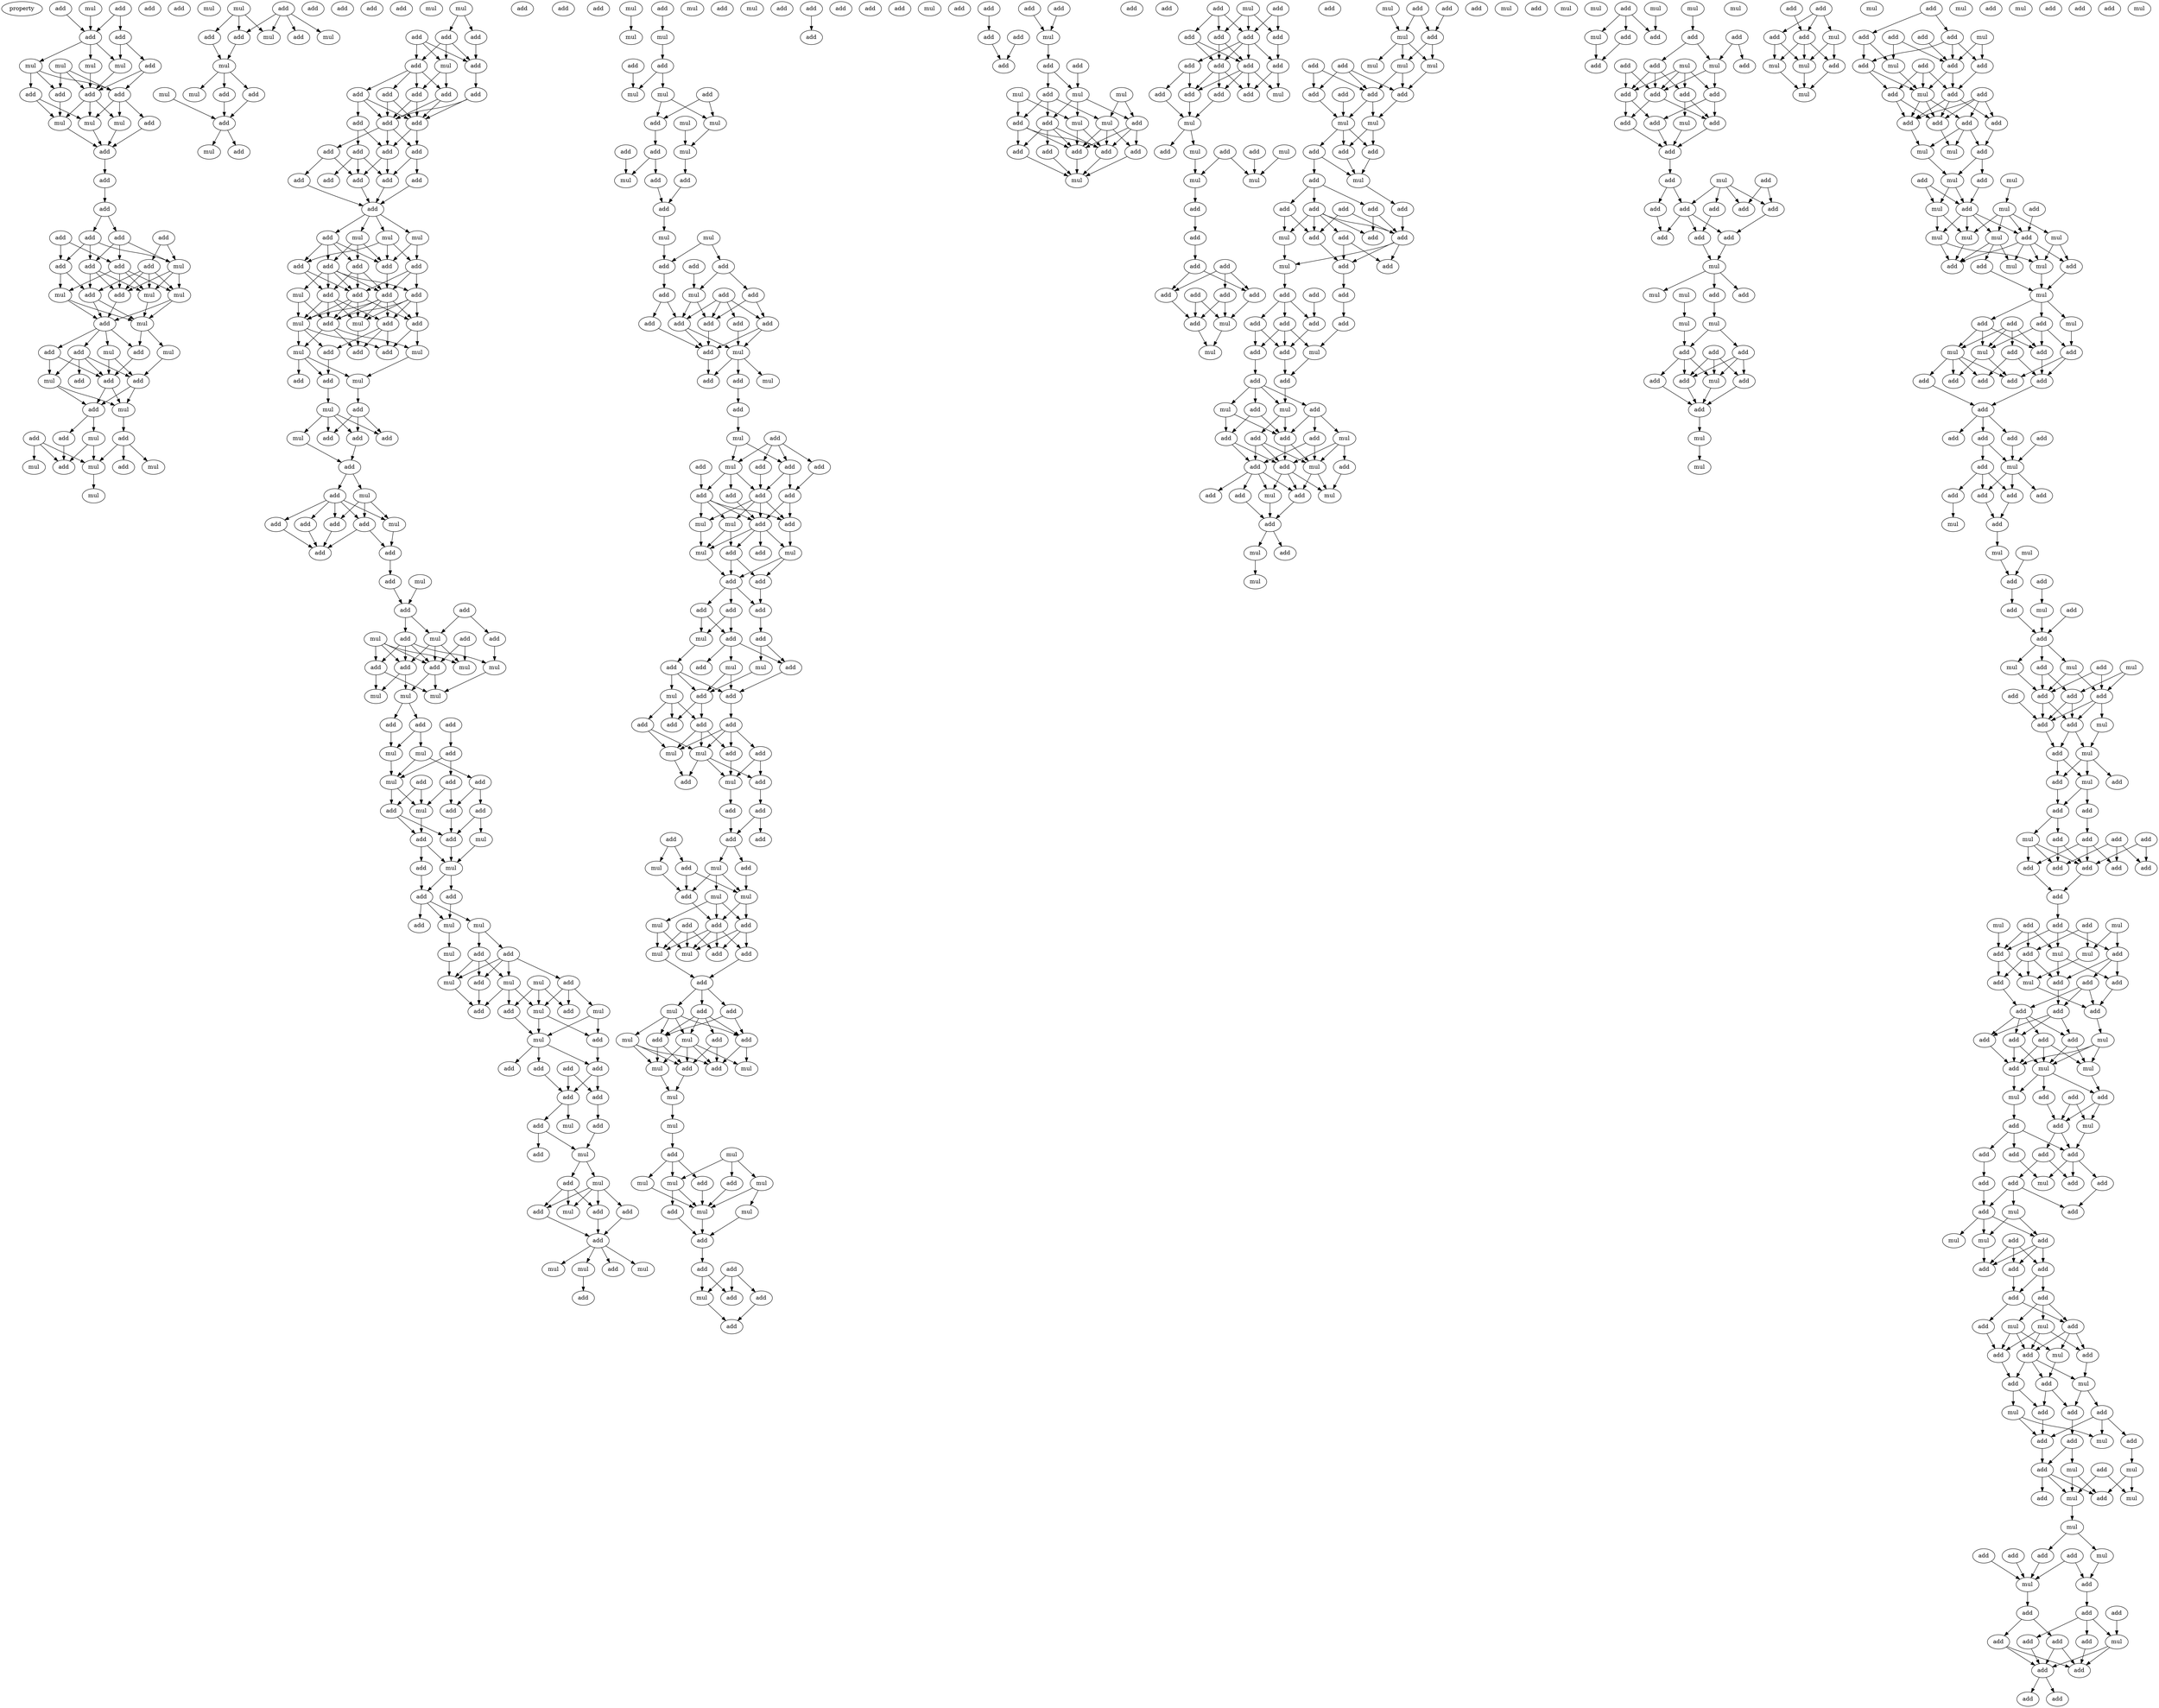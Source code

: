 digraph {
    node [fontcolor=black]
    property [mul=2,lf=1.1]
    0 [ label = add ];
    1 [ label = mul ];
    2 [ label = add ];
    3 [ label = add ];
    4 [ label = add ];
    5 [ label = add ];
    6 [ label = mul ];
    7 [ label = mul ];
    8 [ label = mul ];
    9 [ label = mul ];
    10 [ label = add ];
    11 [ label = add ];
    12 [ label = add ];
    13 [ label = add ];
    14 [ label = add ];
    15 [ label = mul ];
    16 [ label = mul ];
    17 [ label = mul ];
    18 [ label = add ];
    19 [ label = add ];
    20 [ label = add ];
    21 [ label = add ];
    22 [ label = add ];
    23 [ label = add ];
    24 [ label = add ];
    25 [ label = add ];
    26 [ label = add ];
    27 [ label = add ];
    28 [ label = mul ];
    29 [ label = add ];
    30 [ label = add ];
    31 [ label = add ];
    32 [ label = mul ];
    33 [ label = mul ];
    34 [ label = mul ];
    35 [ label = add ];
    36 [ label = add ];
    37 [ label = add ];
    38 [ label = mul ];
    39 [ label = mul ];
    40 [ label = mul ];
    41 [ label = add ];
    42 [ label = add ];
    43 [ label = add ];
    44 [ label = add ];
    45 [ label = add ];
    46 [ label = add ];
    47 [ label = mul ];
    48 [ label = add ];
    49 [ label = mul ];
    50 [ label = add ];
    51 [ label = add ];
    52 [ label = mul ];
    53 [ label = add ];
    54 [ label = mul ];
    55 [ label = mul ];
    56 [ label = mul ];
    57 [ label = add ];
    58 [ label = add ];
    59 [ label = mul ];
    60 [ label = mul ];
    61 [ label = mul ];
    62 [ label = add ];
    63 [ label = add ];
    64 [ label = mul ];
    65 [ label = mul ];
    66 [ label = add ];
    67 [ label = add ];
    68 [ label = mul ];
    69 [ label = add ];
    70 [ label = add ];
    71 [ label = mul ];
    72 [ label = mul ];
    73 [ label = add ];
    74 [ label = add ];
    75 [ label = mul ];
    76 [ label = add ];
    77 [ label = add ];
    78 [ label = add ];
    79 [ label = add ];
    80 [ label = mul ];
    81 [ label = mul ];
    82 [ label = add ];
    83 [ label = add ];
    84 [ label = add ];
    85 [ label = add ];
    86 [ label = add ];
    87 [ label = add ];
    88 [ label = mul ];
    89 [ label = add ];
    90 [ label = add ];
    91 [ label = add ];
    92 [ label = add ];
    93 [ label = add ];
    94 [ label = add ];
    95 [ label = add ];
    96 [ label = add ];
    97 [ label = add ];
    98 [ label = add ];
    99 [ label = add ];
    100 [ label = add ];
    101 [ label = add ];
    102 [ label = add ];
    103 [ label = add ];
    104 [ label = add ];
    105 [ label = add ];
    106 [ label = add ];
    107 [ label = add ];
    108 [ label = mul ];
    109 [ label = mul ];
    110 [ label = mul ];
    111 [ label = add ];
    112 [ label = add ];
    113 [ label = add ];
    114 [ label = add ];
    115 [ label = add ];
    116 [ label = add ];
    117 [ label = mul ];
    118 [ label = add ];
    119 [ label = add ];
    120 [ label = add ];
    121 [ label = mul ];
    122 [ label = add ];
    123 [ label = add ];
    124 [ label = mul ];
    125 [ label = add ];
    126 [ label = add ];
    127 [ label = add ];
    128 [ label = add ];
    129 [ label = mul ];
    130 [ label = mul ];
    131 [ label = mul ];
    132 [ label = add ];
    133 [ label = add ];
    134 [ label = mul ];
    135 [ label = add ];
    136 [ label = mul ];
    137 [ label = add ];
    138 [ label = add ];
    139 [ label = add ];
    140 [ label = add ];
    141 [ label = add ];
    142 [ label = mul ];
    143 [ label = add ];
    144 [ label = add ];
    145 [ label = add ];
    146 [ label = add ];
    147 [ label = add ];
    148 [ label = mul ];
    149 [ label = add ];
    150 [ label = add ];
    151 [ label = add ];
    152 [ label = mul ];
    153 [ label = add ];
    154 [ label = add ];
    155 [ label = mul ];
    156 [ label = add ];
    157 [ label = add ];
    158 [ label = mul ];
    159 [ label = add ];
    160 [ label = mul ];
    161 [ label = add ];
    162 [ label = add ];
    163 [ label = add ];
    164 [ label = mul ];
    165 [ label = mul ];
    166 [ label = mul ];
    167 [ label = mul ];
    168 [ label = add ];
    169 [ label = add ];
    170 [ label = add ];
    171 [ label = add ];
    172 [ label = mul ];
    173 [ label = mul ];
    174 [ label = add ];
    175 [ label = add ];
    176 [ label = add ];
    177 [ label = mul ];
    178 [ label = add ];
    179 [ label = add ];
    180 [ label = add ];
    181 [ label = mul ];
    182 [ label = add ];
    183 [ label = add ];
    184 [ label = mul ];
    185 [ label = mul ];
    186 [ label = add ];
    187 [ label = add ];
    188 [ label = add ];
    189 [ label = mul ];
    190 [ label = mul ];
    191 [ label = add ];
    192 [ label = add ];
    193 [ label = mul ];
    194 [ label = add ];
    195 [ label = mul ];
    196 [ label = add ];
    197 [ label = mul ];
    198 [ label = mul ];
    199 [ label = add ];
    200 [ label = add ];
    201 [ label = add ];
    202 [ label = mul ];
    203 [ label = mul ];
    204 [ label = add ];
    205 [ label = add ];
    206 [ label = mul ];
    207 [ label = add ];
    208 [ label = add ];
    209 [ label = add ];
    210 [ label = add ];
    211 [ label = add ];
    212 [ label = add ];
    213 [ label = add ];
    214 [ label = mul ];
    215 [ label = add ];
    216 [ label = mul ];
    217 [ label = add ];
    218 [ label = add ];
    219 [ label = add ];
    220 [ label = mul ];
    221 [ label = mul ];
    222 [ label = add ];
    223 [ label = add ];
    224 [ label = add ];
    225 [ label = add ];
    226 [ label = mul ];
    227 [ label = mul ];
    228 [ label = mul ];
    229 [ label = add ];
    230 [ label = mul ];
    231 [ label = mul ];
    232 [ label = add ];
    233 [ label = add ];
    234 [ label = mul ];
    235 [ label = mul ];
    236 [ label = add ];
    237 [ label = add ];
    238 [ label = mul ];
    239 [ label = add ];
    240 [ label = mul ];
    241 [ label = add ];
    242 [ label = mul ];
    243 [ label = add ];
    244 [ label = mul ];
    245 [ label = mul ];
    246 [ label = add ];
    247 [ label = mul ];
    248 [ label = add ];
    249 [ label = add ];
    250 [ label = mul ];
    251 [ label = add ];
    252 [ label = add ];
    253 [ label = mul ];
    254 [ label = mul ];
    255 [ label = add ];
    256 [ label = add ];
    257 [ label = add ];
    258 [ label = add ];
    259 [ label = add ];
    260 [ label = mul ];
    261 [ label = add ];
    262 [ label = add ];
    263 [ label = add ];
    264 [ label = add ];
    265 [ label = add ];
    266 [ label = add ];
    267 [ label = add ];
    268 [ label = mul ];
    269 [ label = add ];
    270 [ label = add ];
    271 [ label = mul ];
    272 [ label = add ];
    273 [ label = add ];
    274 [ label = mul ];
    275 [ label = add ];
    276 [ label = add ];
    277 [ label = mul ];
    278 [ label = add ];
    279 [ label = add ];
    280 [ label = add ];
    281 [ label = add ];
    282 [ label = add ];
    283 [ label = add ];
    284 [ label = add ];
    285 [ label = add ];
    286 [ label = mul ];
    287 [ label = mul ];
    288 [ label = add ];
    289 [ label = mul ];
    290 [ label = add ];
    291 [ label = mul ];
    292 [ label = add ];
    293 [ label = add ];
    294 [ label = add ];
    295 [ label = add ];
    296 [ label = add ];
    297 [ label = add ];
    298 [ label = add ];
    299 [ label = add ];
    300 [ label = add ];
    301 [ label = mul ];
    302 [ label = add ];
    303 [ label = add ];
    304 [ label = add ];
    305 [ label = add ];
    306 [ label = mul ];
    307 [ label = mul ];
    308 [ label = mul ];
    309 [ label = add ];
    310 [ label = add ];
    311 [ label = add ];
    312 [ label = add ];
    313 [ label = add ];
    314 [ label = add ];
    315 [ label = add ];
    316 [ label = add ];
    317 [ label = mul ];
    318 [ label = mul ];
    319 [ label = add ];
    320 [ label = mul ];
    321 [ label = add ];
    322 [ label = add ];
    323 [ label = add ];
    324 [ label = add ];
    325 [ label = add ];
    326 [ label = add ];
    327 [ label = mul ];
    328 [ label = mul ];
    329 [ label = add ];
    330 [ label = add ];
    331 [ label = add ];
    332 [ label = mul ];
    333 [ label = mul ];
    334 [ label = mul ];
    335 [ label = add ];
    336 [ label = add ];
    337 [ label = add ];
    338 [ label = add ];
    339 [ label = add ];
    340 [ label = add ];
    341 [ label = mul ];
    342 [ label = mul ];
    343 [ label = add ];
    344 [ label = mul ];
    345 [ label = add ];
    346 [ label = add ];
    347 [ label = mul ];
    348 [ label = add ];
    349 [ label = add ];
    350 [ label = mul ];
    351 [ label = add ];
    352 [ label = mul ];
    353 [ label = add ];
    354 [ label = add ];
    355 [ label = mul ];
    356 [ label = mul ];
    357 [ label = mul ];
    358 [ label = add ];
    359 [ label = mul ];
    360 [ label = add ];
    361 [ label = mul ];
    362 [ label = add ];
    363 [ label = add ];
    364 [ label = mul ];
    365 [ label = mul ];
    366 [ label = add ];
    367 [ label = mul ];
    368 [ label = mul ];
    369 [ label = add ];
    370 [ label = add ];
    371 [ label = add ];
    372 [ label = mul ];
    373 [ label = add ];
    374 [ label = add ];
    375 [ label = add ];
    376 [ label = mul ];
    377 [ label = add ];
    378 [ label = add ];
    379 [ label = add ];
    380 [ label = add ];
    381 [ label = add ];
    382 [ label = add ];
    383 [ label = add ];
    384 [ label = add ];
    385 [ label = add ];
    386 [ label = add ];
    387 [ label = mul ];
    388 [ label = add ];
    389 [ label = add ];
    390 [ label = mul ];
    391 [ label = mul ];
    392 [ label = mul ];
    393 [ label = add ];
    394 [ label = add ];
    395 [ label = mul ];
    396 [ label = add ];
    397 [ label = mul ];
    398 [ label = add ];
    399 [ label = add ];
    400 [ label = add ];
    401 [ label = add ];
    402 [ label = add ];
    403 [ label = add ];
    404 [ label = mul ];
    405 [ label = add ];
    406 [ label = add ];
    407 [ label = mul ];
    408 [ label = add ];
    409 [ label = add ];
    410 [ label = add ];
    411 [ label = add ];
    412 [ label = add ];
    413 [ label = add ];
    414 [ label = add ];
    415 [ label = add ];
    416 [ label = add ];
    417 [ label = add ];
    418 [ label = add ];
    419 [ label = add ];
    420 [ label = mul ];
    421 [ label = add ];
    422 [ label = mul ];
    423 [ label = mul ];
    424 [ label = add ];
    425 [ label = mul ];
    426 [ label = add ];
    427 [ label = add ];
    428 [ label = mul ];
    429 [ label = mul ];
    430 [ label = add ];
    431 [ label = add ];
    432 [ label = add ];
    433 [ label = add ];
    434 [ label = add ];
    435 [ label = add ];
    436 [ label = add ];
    437 [ label = add ];
    438 [ label = add ];
    439 [ label = mul ];
    440 [ label = add ];
    441 [ label = mul ];
    442 [ label = add ];
    443 [ label = mul ];
    444 [ label = mul ];
    445 [ label = add ];
    446 [ label = mul ];
    447 [ label = add ];
    448 [ label = add ];
    449 [ label = mul ];
    450 [ label = mul ];
    451 [ label = add ];
    452 [ label = add ];
    453 [ label = add ];
    454 [ label = add ];
    455 [ label = mul ];
    456 [ label = mul ];
    457 [ label = add ];
    458 [ label = add ];
    459 [ label = add ];
    460 [ label = add ];
    461 [ label = mul ];
    462 [ label = add ];
    463 [ label = add ];
    464 [ label = add ];
    465 [ label = add ];
    466 [ label = add ];
    467 [ label = add ];
    468 [ label = add ];
    469 [ label = mul ];
    470 [ label = add ];
    471 [ label = add ];
    472 [ label = add ];
    473 [ label = add ];
    474 [ label = mul ];
    475 [ label = add ];
    476 [ label = add ];
    477 [ label = add ];
    478 [ label = add ];
    479 [ label = add ];
    480 [ label = add ];
    481 [ label = add ];
    482 [ label = add ];
    483 [ label = mul ];
    484 [ label = add ];
    485 [ label = add ];
    486 [ label = mul ];
    487 [ label = add ];
    488 [ label = add ];
    489 [ label = add ];
    490 [ label = add ];
    491 [ label = mul ];
    492 [ label = mul ];
    493 [ label = add ];
    494 [ label = mul ];
    495 [ label = add ];
    496 [ label = add ];
    497 [ label = add ];
    498 [ label = add ];
    499 [ label = add ];
    500 [ label = add ];
    501 [ label = mul ];
    502 [ label = add ];
    503 [ label = add ];
    504 [ label = mul ];
    505 [ label = add ];
    506 [ label = mul ];
    507 [ label = add ];
    508 [ label = add ];
    509 [ label = mul ];
    510 [ label = mul ];
    511 [ label = mul ];
    512 [ label = add ];
    513 [ label = mul ];
    514 [ label = add ];
    515 [ label = mul ];
    516 [ label = mul ];
    517 [ label = add ];
    518 [ label = add ];
    519 [ label = mul ];
    520 [ label = add ];
    521 [ label = add ];
    522 [ label = add ];
    523 [ label = add ];
    524 [ label = mul ];
    525 [ label = add ];
    526 [ label = mul ];
    527 [ label = add ];
    528 [ label = add ];
    529 [ label = add ];
    530 [ label = add ];
    531 [ label = add ];
    532 [ label = add ];
    533 [ label = add ];
    534 [ label = mul ];
    535 [ label = add ];
    536 [ label = add ];
    537 [ label = mul ];
    538 [ label = add ];
    539 [ label = add ];
    540 [ label = add ];
    541 [ label = add ];
    542 [ label = add ];
    543 [ label = add ];
    544 [ label = add ];
    545 [ label = add ];
    546 [ label = add ];
    547 [ label = add ];
    548 [ label = mul ];
    549 [ label = mul ];
    550 [ label = mul ];
    551 [ label = add ];
    552 [ label = add ];
    553 [ label = mul ];
    554 [ label = mul ];
    555 [ label = mul ];
    556 [ label = add ];
    557 [ label = add ];
    558 [ label = add ];
    559 [ label = add ];
    560 [ label = add ];
    561 [ label = mul ];
    562 [ label = add ];
    563 [ label = add ];
    564 [ label = mul ];
    565 [ label = add ];
    566 [ label = mul ];
    567 [ label = mul ];
    568 [ label = add ];
    569 [ label = add ];
    570 [ label = add ];
    571 [ label = mul ];
    572 [ label = add ];
    573 [ label = mul ];
    574 [ label = mul ];
    575 [ label = mul ];
    576 [ label = add ];
    577 [ label = add ];
    578 [ label = mul ];
    579 [ label = add ];
    580 [ label = add ];
    581 [ label = add ];
    582 [ label = add ];
    583 [ label = add ];
    584 [ label = add ];
    585 [ label = add ];
    586 [ label = mul ];
    587 [ label = add ];
    588 [ label = add ];
    589 [ label = add ];
    590 [ label = mul ];
    591 [ label = add ];
    592 [ label = add ];
    593 [ label = add ];
    594 [ label = add ];
    595 [ label = add ];
    596 [ label = mul ];
    597 [ label = mul ];
    598 [ label = add ];
    599 [ label = mul ];
    600 [ label = add ];
    601 [ label = mul ];
    602 [ label = add ];
    603 [ label = mul ];
    604 [ label = mul ];
    605 [ label = add ];
    606 [ label = mul ];
    607 [ label = mul ];
    608 [ label = add ];
    609 [ label = mul ];
    610 [ label = mul ];
    611 [ label = add ];
    612 [ label = mul ];
    613 [ label = add ];
    614 [ label = mul ];
    615 [ label = add ];
    616 [ label = mul ];
    617 [ label = add ];
    618 [ label = mul ];
    619 [ label = add ];
    620 [ label = add ];
    621 [ label = add ];
    622 [ label = add ];
    623 [ label = mul ];
    624 [ label = add ];
    625 [ label = mul ];
    626 [ label = add ];
    627 [ label = add ];
    628 [ label = add ];
    629 [ label = add ];
    630 [ label = add ];
    631 [ label = add ];
    632 [ label = add ];
    633 [ label = mul ];
    634 [ label = add ];
    635 [ label = add ];
    636 [ label = add ];
    637 [ label = add ];
    638 [ label = mul ];
    639 [ label = add ];
    640 [ label = add ];
    641 [ label = add ];
    642 [ label = add ];
    643 [ label = mul ];
    644 [ label = add ];
    645 [ label = mul ];
    646 [ label = mul ];
    647 [ label = add ];
    648 [ label = add ];
    649 [ label = add ];
    650 [ label = add ];
    651 [ label = mul ];
    652 [ label = mul ];
    653 [ label = add ];
    654 [ label = add ];
    655 [ label = mul ];
    656 [ label = add ];
    657 [ label = mul ];
    658 [ label = add ];
    659 [ label = mul ];
    660 [ label = add ];
    661 [ label = add ];
    662 [ label = add ];
    663 [ label = add ];
    664 [ label = add ];
    665 [ label = mul ];
    666 [ label = add ];
    667 [ label = mul ];
    668 [ label = add ];
    669 [ label = mul ];
    670 [ label = add ];
    671 [ label = add ];
    672 [ label = add ];
    673 [ label = add ];
    674 [ label = add ];
    675 [ label = mul ];
    676 [ label = add ];
    677 [ label = add ];
    678 [ label = add ];
    679 [ label = add ];
    680 [ label = add ];
    681 [ label = add ];
    682 [ label = add ];
    683 [ label = add ];
    684 [ label = add ];
    685 [ label = add ];
    686 [ label = add ];
    687 [ label = mul ];
    688 [ label = add ];
    689 [ label = mul ];
    690 [ label = add ];
    691 [ label = mul ];
    692 [ label = add ];
    693 [ label = mul ];
    694 [ label = add ];
    695 [ label = add ];
    696 [ label = add ];
    697 [ label = add ];
    698 [ label = add ];
    699 [ label = mul ];
    700 [ label = add ];
    701 [ label = add ];
    702 [ label = add ];
    703 [ label = add ];
    704 [ label = add ];
    705 [ label = mul ];
    706 [ label = add ];
    707 [ label = add ];
    708 [ label = add ];
    709 [ label = mul ];
    710 [ label = mul ];
    711 [ label = add ];
    712 [ label = mul ];
    713 [ label = add ];
    714 [ label = add ];
    715 [ label = mul ];
    716 [ label = add ];
    717 [ label = add ];
    718 [ label = add ];
    719 [ label = add ];
    720 [ label = add ];
    721 [ label = add ];
    722 [ label = add ];
    723 [ label = mul ];
    724 [ label = add ];
    725 [ label = add ];
    726 [ label = add ];
    727 [ label = mul ];
    728 [ label = add ];
    729 [ label = add ];
    730 [ label = mul ];
    731 [ label = add ];
    732 [ label = add ];
    733 [ label = mul ];
    734 [ label = add ];
    735 [ label = add ];
    736 [ label = add ];
    737 [ label = add ];
    738 [ label = add ];
    739 [ label = mul ];
    740 [ label = mul ];
    741 [ label = add ];
    742 [ label = add ];
    743 [ label = mul ];
    744 [ label = add ];
    745 [ label = add ];
    746 [ label = add ];
    747 [ label = mul ];
    748 [ label = add ];
    749 [ label = add ];
    750 [ label = mul ];
    751 [ label = add ];
    752 [ label = add ];
    753 [ label = add ];
    754 [ label = mul ];
    755 [ label = add ];
    756 [ label = add ];
    757 [ label = add ];
    758 [ label = add ];
    759 [ label = mul ];
    760 [ label = mul ];
    761 [ label = add ];
    762 [ label = add ];
    763 [ label = mul ];
    764 [ label = add ];
    765 [ label = mul ];
    766 [ label = add ];
    767 [ label = mul ];
    768 [ label = add ];
    769 [ label = add ];
    770 [ label = add ];
    771 [ label = mul ];
    772 [ label = add ];
    773 [ label = add ];
    774 [ label = mul ];
    775 [ label = add ];
    776 [ label = add ];
    777 [ label = add ];
    778 [ label = add ];
    779 [ label = add ];
    780 [ label = add ];
    781 [ label = add ];
    782 [ label = mul ];
    783 [ label = add ];
    784 [ label = add ];
    785 [ label = add ];
    786 [ label = add ];
    787 [ label = add ];
    788 [ label = add ];
    789 [ label = mul ];
    0 -> 3 [ name = 0 ];
    0 -> 4 [ name = 1 ];
    1 -> 3 [ name = 2 ];
    2 -> 3 [ name = 3 ];
    3 -> 7 [ name = 4 ];
    3 -> 8 [ name = 5 ];
    3 -> 9 [ name = 6 ];
    4 -> 5 [ name = 7 ];
    4 -> 8 [ name = 8 ];
    5 -> 11 [ name = 9 ];
    5 -> 12 [ name = 10 ];
    6 -> 10 [ name = 11 ];
    6 -> 11 [ name = 12 ];
    6 -> 12 [ name = 13 ];
    7 -> 10 [ name = 14 ];
    7 -> 12 [ name = 15 ];
    7 -> 13 [ name = 16 ];
    8 -> 11 [ name = 17 ];
    9 -> 11 [ name = 18 ];
    10 -> 15 [ name = 19 ];
    11 -> 15 [ name = 20 ];
    11 -> 16 [ name = 21 ];
    11 -> 17 [ name = 22 ];
    12 -> 16 [ name = 23 ];
    12 -> 17 [ name = 24 ];
    12 -> 18 [ name = 25 ];
    13 -> 15 [ name = 26 ];
    13 -> 16 [ name = 27 ];
    15 -> 19 [ name = 28 ];
    16 -> 19 [ name = 29 ];
    17 -> 19 [ name = 30 ];
    18 -> 19 [ name = 31 ];
    19 -> 21 [ name = 32 ];
    21 -> 22 [ name = 33 ];
    22 -> 25 [ name = 34 ];
    22 -> 26 [ name = 35 ];
    23 -> 27 [ name = 36 ];
    23 -> 30 [ name = 37 ];
    24 -> 28 [ name = 38 ];
    24 -> 29 [ name = 39 ];
    25 -> 28 [ name = 40 ];
    25 -> 30 [ name = 41 ];
    25 -> 31 [ name = 42 ];
    26 -> 27 [ name = 43 ];
    26 -> 28 [ name = 44 ];
    26 -> 31 [ name = 45 ];
    27 -> 32 [ name = 46 ];
    27 -> 35 [ name = 47 ];
    28 -> 33 [ name = 48 ];
    28 -> 34 [ name = 49 ];
    28 -> 36 [ name = 50 ];
    29 -> 33 [ name = 51 ];
    29 -> 34 [ name = 52 ];
    29 -> 35 [ name = 53 ];
    29 -> 36 [ name = 54 ];
    30 -> 32 [ name = 55 ];
    30 -> 33 [ name = 56 ];
    30 -> 34 [ name = 57 ];
    30 -> 36 [ name = 58 ];
    31 -> 33 [ name = 59 ];
    31 -> 35 [ name = 60 ];
    31 -> 36 [ name = 61 ];
    32 -> 37 [ name = 62 ];
    32 -> 38 [ name = 63 ];
    33 -> 38 [ name = 64 ];
    34 -> 37 [ name = 65 ];
    34 -> 38 [ name = 66 ];
    35 -> 37 [ name = 67 ];
    35 -> 38 [ name = 68 ];
    36 -> 37 [ name = 69 ];
    37 -> 39 [ name = 70 ];
    37 -> 41 [ name = 71 ];
    37 -> 42 [ name = 72 ];
    37 -> 43 [ name = 73 ];
    38 -> 40 [ name = 74 ];
    38 -> 42 [ name = 75 ];
    39 -> 45 [ name = 76 ];
    39 -> 46 [ name = 77 ];
    40 -> 45 [ name = 78 ];
    41 -> 46 [ name = 79 ];
    41 -> 47 [ name = 80 ];
    42 -> 46 [ name = 81 ];
    43 -> 44 [ name = 82 ];
    43 -> 45 [ name = 83 ];
    43 -> 46 [ name = 84 ];
    43 -> 47 [ name = 85 ];
    45 -> 48 [ name = 86 ];
    45 -> 49 [ name = 87 ];
    46 -> 48 [ name = 88 ];
    46 -> 49 [ name = 89 ];
    47 -> 48 [ name = 90 ];
    47 -> 49 [ name = 91 ];
    48 -> 50 [ name = 92 ];
    48 -> 52 [ name = 93 ];
    49 -> 51 [ name = 94 ];
    50 -> 57 [ name = 95 ];
    51 -> 54 [ name = 96 ];
    51 -> 55 [ name = 97 ];
    51 -> 58 [ name = 98 ];
    52 -> 54 [ name = 99 ];
    52 -> 57 [ name = 100 ];
    53 -> 54 [ name = 101 ];
    53 -> 56 [ name = 102 ];
    53 -> 57 [ name = 103 ];
    54 -> 59 [ name = 104 ];
    61 -> 63 [ name = 105 ];
    61 -> 65 [ name = 106 ];
    61 -> 66 [ name = 107 ];
    62 -> 64 [ name = 108 ];
    62 -> 65 [ name = 109 ];
    62 -> 66 [ name = 110 ];
    62 -> 67 [ name = 111 ];
    63 -> 68 [ name = 112 ];
    66 -> 68 [ name = 113 ];
    68 -> 69 [ name = 114 ];
    68 -> 70 [ name = 115 ];
    68 -> 72 [ name = 116 ];
    69 -> 74 [ name = 117 ];
    70 -> 74 [ name = 118 ];
    71 -> 74 [ name = 119 ];
    74 -> 75 [ name = 120 ];
    74 -> 77 [ name = 121 ];
    81 -> 83 [ name = 122 ];
    81 -> 85 [ name = 123 ];
    82 -> 86 [ name = 124 ];
    82 -> 87 [ name = 125 ];
    82 -> 88 [ name = 126 ];
    83 -> 86 [ name = 127 ];
    85 -> 86 [ name = 128 ];
    85 -> 87 [ name = 129 ];
    85 -> 88 [ name = 130 ];
    86 -> 92 [ name = 131 ];
    87 -> 89 [ name = 132 ];
    87 -> 90 [ name = 133 ];
    87 -> 91 [ name = 134 ];
    87 -> 93 [ name = 135 ];
    88 -> 90 [ name = 136 ];
    88 -> 93 [ name = 137 ];
    89 -> 94 [ name = 138 ];
    89 -> 95 [ name = 139 ];
    90 -> 94 [ name = 140 ];
    90 -> 95 [ name = 141 ];
    91 -> 94 [ name = 142 ];
    91 -> 95 [ name = 143 ];
    91 -> 96 [ name = 144 ];
    92 -> 94 [ name = 145 ];
    92 -> 95 [ name = 146 ];
    93 -> 94 [ name = 147 ];
    93 -> 95 [ name = 148 ];
    94 -> 97 [ name = 149 ];
    94 -> 98 [ name = 150 ];
    94 -> 99 [ name = 151 ];
    95 -> 98 [ name = 152 ];
    95 -> 99 [ name = 153 ];
    96 -> 98 [ name = 154 ];
    96 -> 100 [ name = 155 ];
    97 -> 102 [ name = 156 ];
    97 -> 104 [ name = 157 ];
    98 -> 103 [ name = 158 ];
    98 -> 104 [ name = 159 ];
    99 -> 101 [ name = 160 ];
    99 -> 103 [ name = 161 ];
    100 -> 103 [ name = 162 ];
    100 -> 104 [ name = 163 ];
    100 -> 105 [ name = 164 ];
    101 -> 106 [ name = 165 ];
    102 -> 106 [ name = 166 ];
    103 -> 106 [ name = 167 ];
    104 -> 106 [ name = 168 ];
    106 -> 107 [ name = 169 ];
    106 -> 108 [ name = 170 ];
    106 -> 109 [ name = 171 ];
    106 -> 110 [ name = 172 ];
    107 -> 111 [ name = 173 ];
    107 -> 112 [ name = 174 ];
    107 -> 113 [ name = 175 ];
    107 -> 114 [ name = 176 ];
    108 -> 113 [ name = 177 ];
    108 -> 115 [ name = 178 ];
    109 -> 113 [ name = 179 ];
    109 -> 114 [ name = 180 ];
    109 -> 115 [ name = 181 ];
    110 -> 111 [ name = 182 ];
    110 -> 112 [ name = 183 ];
    110 -> 113 [ name = 184 ];
    111 -> 116 [ name = 185 ];
    111 -> 117 [ name = 186 ];
    111 -> 118 [ name = 187 ];
    111 -> 119 [ name = 188 ];
    111 -> 120 [ name = 189 ];
    112 -> 118 [ name = 190 ];
    112 -> 119 [ name = 191 ];
    112 -> 120 [ name = 192 ];
    113 -> 120 [ name = 193 ];
    114 -> 118 [ name = 194 ];
    114 -> 119 [ name = 195 ];
    115 -> 116 [ name = 196 ];
    115 -> 118 [ name = 197 ];
    115 -> 120 [ name = 198 ];
    116 -> 122 [ name = 199 ];
    116 -> 123 [ name = 200 ];
    116 -> 124 [ name = 201 ];
    116 -> 125 [ name = 202 ];
    117 -> 121 [ name = 203 ];
    117 -> 125 [ name = 204 ];
    118 -> 121 [ name = 205 ];
    118 -> 122 [ name = 206 ];
    118 -> 124 [ name = 207 ];
    118 -> 125 [ name = 208 ];
    119 -> 121 [ name = 209 ];
    119 -> 123 [ name = 210 ];
    119 -> 124 [ name = 211 ];
    119 -> 125 [ name = 212 ];
    120 -> 121 [ name = 213 ];
    120 -> 122 [ name = 214 ];
    120 -> 123 [ name = 215 ];
    120 -> 124 [ name = 216 ];
    120 -> 125 [ name = 217 ];
    121 -> 126 [ name = 218 ];
    121 -> 127 [ name = 219 ];
    121 -> 130 [ name = 220 ];
    122 -> 126 [ name = 221 ];
    122 -> 129 [ name = 222 ];
    123 -> 126 [ name = 223 ];
    123 -> 127 [ name = 224 ];
    123 -> 128 [ name = 225 ];
    124 -> 128 [ name = 226 ];
    125 -> 128 [ name = 227 ];
    125 -> 129 [ name = 228 ];
    125 -> 130 [ name = 229 ];
    127 -> 132 [ name = 230 ];
    129 -> 131 [ name = 231 ];
    130 -> 131 [ name = 232 ];
    130 -> 132 [ name = 233 ];
    130 -> 133 [ name = 234 ];
    131 -> 135 [ name = 235 ];
    132 -> 134 [ name = 236 ];
    134 -> 136 [ name = 237 ];
    134 -> 137 [ name = 238 ];
    134 -> 139 [ name = 239 ];
    134 -> 140 [ name = 240 ];
    135 -> 137 [ name = 241 ];
    135 -> 139 [ name = 242 ];
    135 -> 140 [ name = 243 ];
    136 -> 141 [ name = 244 ];
    140 -> 141 [ name = 245 ];
    141 -> 142 [ name = 246 ];
    141 -> 143 [ name = 247 ];
    142 -> 144 [ name = 248 ];
    142 -> 147 [ name = 249 ];
    142 -> 148 [ name = 250 ];
    143 -> 144 [ name = 251 ];
    143 -> 145 [ name = 252 ];
    143 -> 146 [ name = 253 ];
    143 -> 147 [ name = 254 ];
    143 -> 148 [ name = 255 ];
    144 -> 150 [ name = 256 ];
    145 -> 150 [ name = 257 ];
    146 -> 150 [ name = 258 ];
    147 -> 149 [ name = 259 ];
    147 -> 150 [ name = 260 ];
    148 -> 149 [ name = 261 ];
    149 -> 151 [ name = 262 ];
    151 -> 154 [ name = 263 ];
    152 -> 154 [ name = 264 ];
    153 -> 158 [ name = 265 ];
    153 -> 159 [ name = 266 ];
    154 -> 156 [ name = 267 ];
    154 -> 158 [ name = 268 ];
    155 -> 160 [ name = 269 ];
    155 -> 161 [ name = 270 ];
    155 -> 162 [ name = 271 ];
    155 -> 163 [ name = 272 ];
    156 -> 161 [ name = 273 ];
    156 -> 162 [ name = 274 ];
    156 -> 163 [ name = 275 ];
    156 -> 164 [ name = 276 ];
    157 -> 160 [ name = 277 ];
    157 -> 162 [ name = 278 ];
    158 -> 160 [ name = 279 ];
    158 -> 161 [ name = 280 ];
    158 -> 162 [ name = 281 ];
    159 -> 164 [ name = 282 ];
    161 -> 165 [ name = 283 ];
    161 -> 166 [ name = 284 ];
    162 -> 165 [ name = 285 ];
    162 -> 167 [ name = 286 ];
    163 -> 166 [ name = 287 ];
    163 -> 167 [ name = 288 ];
    164 -> 167 [ name = 289 ];
    165 -> 169 [ name = 290 ];
    165 -> 170 [ name = 291 ];
    168 -> 171 [ name = 292 ];
    169 -> 172 [ name = 293 ];
    170 -> 172 [ name = 294 ];
    170 -> 173 [ name = 295 ];
    171 -> 176 [ name = 296 ];
    171 -> 177 [ name = 297 ];
    172 -> 177 [ name = 298 ];
    173 -> 174 [ name = 299 ];
    173 -> 177 [ name = 300 ];
    174 -> 178 [ name = 301 ];
    174 -> 179 [ name = 302 ];
    175 -> 180 [ name = 303 ];
    175 -> 181 [ name = 304 ];
    176 -> 179 [ name = 305 ];
    176 -> 181 [ name = 306 ];
    177 -> 180 [ name = 307 ];
    177 -> 181 [ name = 308 ];
    178 -> 182 [ name = 309 ];
    178 -> 184 [ name = 310 ];
    179 -> 182 [ name = 311 ];
    180 -> 182 [ name = 312 ];
    180 -> 183 [ name = 313 ];
    181 -> 183 [ name = 314 ];
    182 -> 185 [ name = 315 ];
    183 -> 185 [ name = 316 ];
    183 -> 186 [ name = 317 ];
    184 -> 185 [ name = 318 ];
    185 -> 187 [ name = 319 ];
    185 -> 188 [ name = 320 ];
    186 -> 187 [ name = 321 ];
    187 -> 189 [ name = 322 ];
    187 -> 190 [ name = 323 ];
    187 -> 191 [ name = 324 ];
    188 -> 190 [ name = 325 ];
    189 -> 192 [ name = 326 ];
    189 -> 194 [ name = 327 ];
    190 -> 193 [ name = 328 ];
    192 -> 195 [ name = 329 ];
    192 -> 196 [ name = 330 ];
    192 -> 197 [ name = 331 ];
    192 -> 199 [ name = 332 ];
    193 -> 195 [ name = 333 ];
    194 -> 195 [ name = 334 ];
    194 -> 196 [ name = 335 ];
    194 -> 197 [ name = 336 ];
    195 -> 201 [ name = 337 ];
    196 -> 201 [ name = 338 ];
    197 -> 200 [ name = 339 ];
    197 -> 201 [ name = 340 ];
    197 -> 203 [ name = 341 ];
    198 -> 200 [ name = 342 ];
    198 -> 203 [ name = 343 ];
    198 -> 204 [ name = 344 ];
    199 -> 202 [ name = 345 ];
    199 -> 203 [ name = 346 ];
    199 -> 204 [ name = 347 ];
    200 -> 206 [ name = 348 ];
    202 -> 205 [ name = 349 ];
    202 -> 206 [ name = 350 ];
    203 -> 205 [ name = 351 ];
    203 -> 206 [ name = 352 ];
    205 -> 208 [ name = 353 ];
    206 -> 207 [ name = 354 ];
    206 -> 208 [ name = 355 ];
    206 -> 209 [ name = 356 ];
    207 -> 211 [ name = 357 ];
    208 -> 211 [ name = 358 ];
    208 -> 212 [ name = 359 ];
    210 -> 211 [ name = 360 ];
    210 -> 212 [ name = 361 ];
    211 -> 213 [ name = 362 ];
    211 -> 214 [ name = 363 ];
    212 -> 215 [ name = 364 ];
    213 -> 216 [ name = 365 ];
    213 -> 218 [ name = 366 ];
    215 -> 216 [ name = 367 ];
    216 -> 219 [ name = 368 ];
    216 -> 220 [ name = 369 ];
    219 -> 221 [ name = 370 ];
    219 -> 222 [ name = 371 ];
    219 -> 223 [ name = 372 ];
    220 -> 221 [ name = 373 ];
    220 -> 222 [ name = 374 ];
    220 -> 223 [ name = 375 ];
    220 -> 224 [ name = 376 ];
    222 -> 225 [ name = 377 ];
    223 -> 225 [ name = 378 ];
    224 -> 225 [ name = 379 ];
    225 -> 226 [ name = 380 ];
    225 -> 228 [ name = 381 ];
    225 -> 229 [ name = 382 ];
    225 -> 230 [ name = 383 ];
    227 -> 231 [ name = 384 ];
    228 -> 232 [ name = 385 ];
    233 -> 235 [ name = 386 ];
    235 -> 237 [ name = 387 ];
    236 -> 238 [ name = 388 ];
    237 -> 238 [ name = 389 ];
    237 -> 242 [ name = 390 ];
    241 -> 243 [ name = 391 ];
    241 -> 245 [ name = 392 ];
    242 -> 243 [ name = 393 ];
    242 -> 245 [ name = 394 ];
    243 -> 246 [ name = 395 ];
    244 -> 247 [ name = 396 ];
    245 -> 247 [ name = 397 ];
    246 -> 250 [ name = 398 ];
    246 -> 251 [ name = 399 ];
    247 -> 249 [ name = 400 ];
    248 -> 250 [ name = 401 ];
    249 -> 252 [ name = 402 ];
    251 -> 252 [ name = 403 ];
    252 -> 254 [ name = 404 ];
    253 -> 256 [ name = 405 ];
    253 -> 257 [ name = 406 ];
    254 -> 257 [ name = 407 ];
    255 -> 260 [ name = 408 ];
    256 -> 258 [ name = 409 ];
    256 -> 260 [ name = 410 ];
    257 -> 261 [ name = 411 ];
    258 -> 264 [ name = 412 ];
    258 -> 266 [ name = 413 ];
    259 -> 263 [ name = 414 ];
    259 -> 264 [ name = 415 ];
    259 -> 265 [ name = 416 ];
    259 -> 266 [ name = 417 ];
    260 -> 263 [ name = 418 ];
    260 -> 264 [ name = 419 ];
    261 -> 262 [ name = 420 ];
    261 -> 263 [ name = 421 ];
    262 -> 267 [ name = 422 ];
    263 -> 267 [ name = 423 ];
    263 -> 268 [ name = 424 ];
    264 -> 267 [ name = 425 ];
    265 -> 268 [ name = 426 ];
    266 -> 267 [ name = 427 ];
    266 -> 268 [ name = 428 ];
    267 -> 269 [ name = 429 ];
    268 -> 269 [ name = 430 ];
    268 -> 271 [ name = 431 ];
    268 -> 272 [ name = 432 ];
    272 -> 273 [ name = 433 ];
    273 -> 274 [ name = 434 ];
    274 -> 277 [ name = 435 ];
    274 -> 278 [ name = 436 ];
    275 -> 276 [ name = 437 ];
    275 -> 277 [ name = 438 ];
    275 -> 278 [ name = 439 ];
    275 -> 279 [ name = 440 ];
    276 -> 282 [ name = 441 ];
    277 -> 281 [ name = 442 ];
    277 -> 283 [ name = 443 ];
    277 -> 284 [ name = 444 ];
    278 -> 281 [ name = 445 ];
    278 -> 282 [ name = 446 ];
    279 -> 281 [ name = 447 ];
    280 -> 284 [ name = 448 ];
    281 -> 285 [ name = 449 ];
    281 -> 286 [ name = 450 ];
    281 -> 287 [ name = 451 ];
    281 -> 288 [ name = 452 ];
    282 -> 285 [ name = 453 ];
    282 -> 288 [ name = 454 ];
    283 -> 288 [ name = 455 ];
    284 -> 285 [ name = 456 ];
    284 -> 286 [ name = 457 ];
    284 -> 287 [ name = 458 ];
    284 -> 288 [ name = 459 ];
    285 -> 289 [ name = 460 ];
    286 -> 291 [ name = 461 ];
    286 -> 292 [ name = 462 ];
    287 -> 291 [ name = 463 ];
    288 -> 289 [ name = 464 ];
    288 -> 290 [ name = 465 ];
    288 -> 291 [ name = 466 ];
    288 -> 292 [ name = 467 ];
    289 -> 294 [ name = 468 ];
    289 -> 295 [ name = 469 ];
    291 -> 294 [ name = 470 ];
    292 -> 294 [ name = 471 ];
    292 -> 295 [ name = 472 ];
    293 -> 296 [ name = 473 ];
    294 -> 297 [ name = 474 ];
    294 -> 298 [ name = 475 ];
    294 -> 299 [ name = 476 ];
    295 -> 299 [ name = 477 ];
    297 -> 300 [ name = 478 ];
    297 -> 301 [ name = 479 ];
    298 -> 300 [ name = 480 ];
    298 -> 301 [ name = 481 ];
    299 -> 302 [ name = 482 ];
    300 -> 303 [ name = 483 ];
    300 -> 304 [ name = 484 ];
    300 -> 306 [ name = 485 ];
    301 -> 305 [ name = 486 ];
    302 -> 304 [ name = 487 ];
    302 -> 307 [ name = 488 ];
    304 -> 310 [ name = 489 ];
    305 -> 308 [ name = 490 ];
    305 -> 309 [ name = 491 ];
    305 -> 310 [ name = 492 ];
    306 -> 309 [ name = 493 ];
    306 -> 310 [ name = 494 ];
    307 -> 309 [ name = 495 ];
    308 -> 312 [ name = 496 ];
    308 -> 313 [ name = 497 ];
    308 -> 314 [ name = 498 ];
    309 -> 313 [ name = 499 ];
    309 -> 314 [ name = 500 ];
    310 -> 311 [ name = 501 ];
    311 -> 315 [ name = 502 ];
    311 -> 316 [ name = 503 ];
    311 -> 317 [ name = 504 ];
    311 -> 318 [ name = 505 ];
    312 -> 317 [ name = 506 ];
    312 -> 318 [ name = 507 ];
    313 -> 316 [ name = 508 ];
    313 -> 317 [ name = 509 ];
    313 -> 318 [ name = 510 ];
    315 -> 320 [ name = 511 ];
    315 -> 321 [ name = 512 ];
    316 -> 320 [ name = 513 ];
    317 -> 319 [ name = 514 ];
    318 -> 319 [ name = 515 ];
    318 -> 320 [ name = 516 ];
    318 -> 321 [ name = 517 ];
    320 -> 322 [ name = 518 ];
    321 -> 323 [ name = 519 ];
    322 -> 326 [ name = 520 ];
    323 -> 325 [ name = 521 ];
    323 -> 326 [ name = 522 ];
    324 -> 328 [ name = 523 ];
    324 -> 329 [ name = 524 ];
    326 -> 327 [ name = 525 ];
    326 -> 330 [ name = 526 ];
    327 -> 331 [ name = 527 ];
    327 -> 332 [ name = 528 ];
    327 -> 333 [ name = 529 ];
    328 -> 331 [ name = 530 ];
    329 -> 331 [ name = 531 ];
    329 -> 332 [ name = 532 ];
    330 -> 332 [ name = 533 ];
    331 -> 337 [ name = 534 ];
    332 -> 335 [ name = 535 ];
    332 -> 337 [ name = 536 ];
    333 -> 334 [ name = 537 ];
    333 -> 335 [ name = 538 ];
    333 -> 337 [ name = 539 ];
    334 -> 341 [ name = 540 ];
    334 -> 342 [ name = 541 ];
    335 -> 338 [ name = 542 ];
    335 -> 339 [ name = 543 ];
    335 -> 342 [ name = 544 ];
    336 -> 339 [ name = 545 ];
    336 -> 341 [ name = 546 ];
    336 -> 342 [ name = 547 ];
    337 -> 338 [ name = 548 ];
    337 -> 339 [ name = 549 ];
    337 -> 341 [ name = 550 ];
    337 -> 342 [ name = 551 ];
    338 -> 343 [ name = 552 ];
    341 -> 343 [ name = 553 ];
    343 -> 344 [ name = 554 ];
    343 -> 345 [ name = 555 ];
    343 -> 346 [ name = 556 ];
    344 -> 347 [ name = 557 ];
    344 -> 348 [ name = 558 ];
    344 -> 349 [ name = 559 ];
    344 -> 350 [ name = 560 ];
    345 -> 348 [ name = 561 ];
    345 -> 349 [ name = 562 ];
    346 -> 348 [ name = 563 ];
    346 -> 349 [ name = 564 ];
    346 -> 350 [ name = 565 ];
    346 -> 351 [ name = 566 ];
    347 -> 353 [ name = 567 ];
    347 -> 354 [ name = 568 ];
    347 -> 355 [ name = 569 ];
    348 -> 352 [ name = 570 ];
    348 -> 353 [ name = 571 ];
    349 -> 354 [ name = 572 ];
    349 -> 355 [ name = 573 ];
    350 -> 352 [ name = 574 ];
    350 -> 353 [ name = 575 ];
    350 -> 354 [ name = 576 ];
    350 -> 355 [ name = 577 ];
    351 -> 353 [ name = 578 ];
    351 -> 354 [ name = 579 ];
    354 -> 356 [ name = 580 ];
    355 -> 356 [ name = 581 ];
    356 -> 357 [ name = 582 ];
    357 -> 360 [ name = 583 ];
    359 -> 361 [ name = 584 ];
    359 -> 362 [ name = 585 ];
    359 -> 364 [ name = 586 ];
    360 -> 363 [ name = 587 ];
    360 -> 364 [ name = 588 ];
    360 -> 365 [ name = 589 ];
    361 -> 367 [ name = 590 ];
    361 -> 368 [ name = 591 ];
    362 -> 368 [ name = 592 ];
    363 -> 368 [ name = 593 ];
    364 -> 366 [ name = 594 ];
    364 -> 368 [ name = 595 ];
    365 -> 368 [ name = 596 ];
    366 -> 369 [ name = 597 ];
    367 -> 369 [ name = 598 ];
    368 -> 369 [ name = 599 ];
    369 -> 371 [ name = 600 ];
    370 -> 372 [ name = 601 ];
    370 -> 373 [ name = 602 ];
    370 -> 374 [ name = 603 ];
    371 -> 372 [ name = 604 ];
    371 -> 374 [ name = 605 ];
    372 -> 378 [ name = 606 ];
    373 -> 378 [ name = 607 ];
    379 -> 381 [ name = 608 ];
    380 -> 382 [ name = 609 ];
    381 -> 382 [ name = 610 ];
    383 -> 387 [ name = 611 ];
    385 -> 387 [ name = 612 ];
    387 -> 389 [ name = 613 ];
    388 -> 390 [ name = 614 ];
    389 -> 390 [ name = 615 ];
    389 -> 393 [ name = 616 ];
    390 -> 395 [ name = 617 ];
    390 -> 396 [ name = 618 ];
    390 -> 398 [ name = 619 ];
    391 -> 396 [ name = 620 ];
    391 -> 397 [ name = 621 ];
    392 -> 394 [ name = 622 ];
    392 -> 395 [ name = 623 ];
    393 -> 394 [ name = 624 ];
    393 -> 397 [ name = 625 ];
    393 -> 398 [ name = 626 ];
    394 -> 399 [ name = 627 ];
    394 -> 401 [ name = 628 ];
    394 -> 402 [ name = 629 ];
    395 -> 399 [ name = 630 ];
    395 -> 402 [ name = 631 ];
    396 -> 399 [ name = 632 ];
    396 -> 402 [ name = 633 ];
    396 -> 403 [ name = 634 ];
    397 -> 399 [ name = 635 ];
    397 -> 402 [ name = 636 ];
    397 -> 403 [ name = 637 ];
    398 -> 399 [ name = 638 ];
    398 -> 400 [ name = 639 ];
    398 -> 401 [ name = 640 ];
    398 -> 402 [ name = 641 ];
    399 -> 404 [ name = 642 ];
    400 -> 404 [ name = 643 ];
    401 -> 404 [ name = 644 ];
    402 -> 404 [ name = 645 ];
    403 -> 404 [ name = 646 ];
    405 -> 409 [ name = 647 ];
    405 -> 410 [ name = 648 ];
    405 -> 411 [ name = 649 ];
    406 -> 411 [ name = 650 ];
    406 -> 412 [ name = 651 ];
    407 -> 410 [ name = 652 ];
    407 -> 411 [ name = 653 ];
    407 -> 412 [ name = 654 ];
    409 -> 413 [ name = 655 ];
    409 -> 415 [ name = 656 ];
    410 -> 413 [ name = 657 ];
    410 -> 415 [ name = 658 ];
    411 -> 413 [ name = 659 ];
    411 -> 414 [ name = 660 ];
    411 -> 415 [ name = 661 ];
    411 -> 416 [ name = 662 ];
    412 -> 414 [ name = 663 ];
    413 -> 417 [ name = 664 ];
    413 -> 418 [ name = 665 ];
    413 -> 421 [ name = 666 ];
    414 -> 420 [ name = 667 ];
    414 -> 421 [ name = 668 ];
    415 -> 417 [ name = 669 ];
    415 -> 418 [ name = 670 ];
    415 -> 420 [ name = 671 ];
    415 -> 421 [ name = 672 ];
    416 -> 418 [ name = 673 ];
    416 -> 419 [ name = 674 ];
    417 -> 422 [ name = 675 ];
    418 -> 422 [ name = 676 ];
    419 -> 422 [ name = 677 ];
    422 -> 425 [ name = 678 ];
    422 -> 426 [ name = 679 ];
    423 -> 429 [ name = 680 ];
    424 -> 429 [ name = 681 ];
    425 -> 428 [ name = 682 ];
    427 -> 428 [ name = 683 ];
    427 -> 429 [ name = 684 ];
    428 -> 430 [ name = 685 ];
    430 -> 431 [ name = 686 ];
    431 -> 433 [ name = 687 ];
    432 -> 434 [ name = 688 ];
    432 -> 435 [ name = 689 ];
    432 -> 436 [ name = 690 ];
    433 -> 434 [ name = 691 ];
    433 -> 436 [ name = 692 ];
    434 -> 438 [ name = 693 ];
    435 -> 438 [ name = 694 ];
    435 -> 439 [ name = 695 ];
    436 -> 439 [ name = 696 ];
    437 -> 438 [ name = 697 ];
    437 -> 439 [ name = 698 ];
    438 -> 443 [ name = 699 ];
    439 -> 443 [ name = 700 ];
    440 -> 445 [ name = 701 ];
    441 -> 444 [ name = 702 ];
    442 -> 444 [ name = 703 ];
    442 -> 445 [ name = 704 ];
    444 -> 446 [ name = 705 ];
    444 -> 449 [ name = 706 ];
    444 -> 450 [ name = 707 ];
    445 -> 446 [ name = 708 ];
    445 -> 450 [ name = 709 ];
    446 -> 454 [ name = 710 ];
    447 -> 451 [ name = 711 ];
    447 -> 452 [ name = 712 ];
    447 -> 454 [ name = 713 ];
    448 -> 451 [ name = 714 ];
    448 -> 452 [ name = 715 ];
    450 -> 451 [ name = 716 ];
    450 -> 454 [ name = 717 ];
    451 -> 455 [ name = 718 ];
    451 -> 456 [ name = 719 ];
    452 -> 456 [ name = 720 ];
    453 -> 456 [ name = 721 ];
    454 -> 455 [ name = 722 ];
    455 -> 458 [ name = 723 ];
    455 -> 459 [ name = 724 ];
    456 -> 457 [ name = 725 ];
    456 -> 458 [ name = 726 ];
    456 -> 459 [ name = 727 ];
    457 -> 461 [ name = 728 ];
    457 -> 462 [ name = 729 ];
    458 -> 461 [ name = 730 ];
    459 -> 461 [ name = 731 ];
    461 -> 466 [ name = 732 ];
    462 -> 463 [ name = 733 ];
    462 -> 464 [ name = 734 ];
    462 -> 465 [ name = 735 ];
    463 -> 471 [ name = 736 ];
    463 -> 472 [ name = 737 ];
    464 -> 468 [ name = 738 ];
    464 -> 469 [ name = 739 ];
    465 -> 468 [ name = 740 ];
    465 -> 469 [ name = 741 ];
    465 -> 470 [ name = 742 ];
    465 -> 471 [ name = 743 ];
    465 -> 472 [ name = 744 ];
    466 -> 472 [ name = 745 ];
    467 -> 468 [ name = 746 ];
    467 -> 472 [ name = 747 ];
    468 -> 473 [ name = 748 ];
    469 -> 474 [ name = 749 ];
    470 -> 473 [ name = 750 ];
    470 -> 475 [ name = 751 ];
    472 -> 473 [ name = 752 ];
    472 -> 474 [ name = 753 ];
    472 -> 475 [ name = 754 ];
    473 -> 478 [ name = 755 ];
    474 -> 477 [ name = 756 ];
    476 -> 480 [ name = 757 ];
    477 -> 479 [ name = 758 ];
    477 -> 480 [ name = 759 ];
    477 -> 482 [ name = 760 ];
    478 -> 481 [ name = 761 ];
    479 -> 484 [ name = 762 ];
    479 -> 485 [ name = 763 ];
    480 -> 485 [ name = 764 ];
    481 -> 483 [ name = 765 ];
    482 -> 483 [ name = 766 ];
    482 -> 484 [ name = 767 ];
    482 -> 485 [ name = 768 ];
    483 -> 488 [ name = 769 ];
    484 -> 487 [ name = 770 ];
    485 -> 488 [ name = 771 ];
    487 -> 489 [ name = 772 ];
    487 -> 490 [ name = 773 ];
    487 -> 491 [ name = 774 ];
    487 -> 492 [ name = 775 ];
    488 -> 492 [ name = 776 ];
    489 -> 495 [ name = 777 ];
    489 -> 496 [ name = 778 ];
    490 -> 494 [ name = 779 ];
    490 -> 496 [ name = 780 ];
    490 -> 497 [ name = 781 ];
    491 -> 495 [ name = 782 ];
    491 -> 496 [ name = 783 ];
    492 -> 493 [ name = 784 ];
    492 -> 496 [ name = 785 ];
    493 -> 499 [ name = 786 ];
    493 -> 500 [ name = 787 ];
    493 -> 501 [ name = 788 ];
    494 -> 498 [ name = 789 ];
    494 -> 500 [ name = 790 ];
    494 -> 501 [ name = 791 ];
    495 -> 499 [ name = 792 ];
    495 -> 500 [ name = 793 ];
    496 -> 500 [ name = 794 ];
    496 -> 501 [ name = 795 ];
    497 -> 499 [ name = 796 ];
    497 -> 501 [ name = 797 ];
    498 -> 504 [ name = 798 ];
    499 -> 502 [ name = 799 ];
    499 -> 503 [ name = 800 ];
    499 -> 505 [ name = 801 ];
    499 -> 506 [ name = 802 ];
    500 -> 502 [ name = 803 ];
    500 -> 504 [ name = 804 ];
    500 -> 506 [ name = 805 ];
    501 -> 502 [ name = 806 ];
    501 -> 504 [ name = 807 ];
    502 -> 507 [ name = 808 ];
    503 -> 507 [ name = 809 ];
    506 -> 507 [ name = 810 ];
    507 -> 511 [ name = 811 ];
    507 -> 512 [ name = 812 ];
    511 -> 513 [ name = 813 ];
    514 -> 516 [ name = 814 ];
    514 -> 517 [ name = 815 ];
    514 -> 518 [ name = 816 ];
    515 -> 517 [ name = 817 ];
    516 -> 520 [ name = 818 ];
    518 -> 520 [ name = 819 ];
    519 -> 522 [ name = 820 ];
    521 -> 523 [ name = 821 ];
    521 -> 526 [ name = 822 ];
    522 -> 526 [ name = 823 ];
    522 -> 527 [ name = 824 ];
    524 -> 528 [ name = 825 ];
    524 -> 529 [ name = 826 ];
    524 -> 530 [ name = 827 ];
    524 -> 531 [ name = 828 ];
    525 -> 529 [ name = 829 ];
    525 -> 530 [ name = 830 ];
    526 -> 529 [ name = 831 ];
    526 -> 531 [ name = 832 ];
    527 -> 528 [ name = 833 ];
    527 -> 529 [ name = 834 ];
    527 -> 530 [ name = 835 ];
    528 -> 534 [ name = 836 ];
    528 -> 535 [ name = 837 ];
    529 -> 532 [ name = 838 ];
    529 -> 535 [ name = 839 ];
    530 -> 532 [ name = 840 ];
    530 -> 533 [ name = 841 ];
    531 -> 533 [ name = 842 ];
    531 -> 535 [ name = 843 ];
    532 -> 536 [ name = 844 ];
    533 -> 536 [ name = 845 ];
    534 -> 536 [ name = 846 ];
    535 -> 536 [ name = 847 ];
    536 -> 538 [ name = 848 ];
    537 -> 540 [ name = 849 ];
    537 -> 542 [ name = 850 ];
    537 -> 543 [ name = 851 ];
    537 -> 544 [ name = 852 ];
    538 -> 541 [ name = 853 ];
    538 -> 544 [ name = 854 ];
    539 -> 542 [ name = 855 ];
    539 -> 543 [ name = 856 ];
    540 -> 547 [ name = 857 ];
    541 -> 545 [ name = 858 ];
    542 -> 546 [ name = 859 ];
    544 -> 545 [ name = 860 ];
    544 -> 546 [ name = 861 ];
    544 -> 547 [ name = 862 ];
    546 -> 548 [ name = 863 ];
    547 -> 548 [ name = 864 ];
    548 -> 549 [ name = 865 ];
    548 -> 551 [ name = 866 ];
    548 -> 552 [ name = 867 ];
    550 -> 554 [ name = 868 ];
    551 -> 555 [ name = 869 ];
    554 -> 557 [ name = 870 ];
    555 -> 557 [ name = 871 ];
    555 -> 558 [ name = 872 ];
    556 -> 560 [ name = 873 ];
    556 -> 561 [ name = 874 ];
    556 -> 562 [ name = 875 ];
    557 -> 559 [ name = 876 ];
    557 -> 561 [ name = 877 ];
    557 -> 562 [ name = 878 ];
    558 -> 560 [ name = 879 ];
    558 -> 561 [ name = 880 ];
    558 -> 562 [ name = 881 ];
    559 -> 563 [ name = 882 ];
    560 -> 563 [ name = 883 ];
    561 -> 563 [ name = 884 ];
    562 -> 563 [ name = 885 ];
    563 -> 564 [ name = 886 ];
    564 -> 566 [ name = 887 ];
    565 -> 569 [ name = 888 ];
    565 -> 570 [ name = 889 ];
    565 -> 571 [ name = 890 ];
    568 -> 569 [ name = 891 ];
    569 -> 572 [ name = 892 ];
    569 -> 573 [ name = 893 ];
    569 -> 574 [ name = 894 ];
    570 -> 573 [ name = 895 ];
    570 -> 574 [ name = 896 ];
    571 -> 572 [ name = 897 ];
    571 -> 574 [ name = 898 ];
    572 -> 575 [ name = 899 ];
    573 -> 575 [ name = 900 ];
    574 -> 575 [ name = 901 ];
    576 -> 577 [ name = 902 ];
    576 -> 580 [ name = 903 ];
    577 -> 582 [ name = 904 ];
    577 -> 583 [ name = 905 ];
    577 -> 584 [ name = 906 ];
    578 -> 583 [ name = 907 ];
    578 -> 584 [ name = 908 ];
    579 -> 584 [ name = 909 ];
    580 -> 582 [ name = 910 ];
    580 -> 586 [ name = 911 ];
    581 -> 584 [ name = 912 ];
    581 -> 586 [ name = 913 ];
    582 -> 588 [ name = 914 ];
    582 -> 590 [ name = 915 ];
    583 -> 587 [ name = 916 ];
    584 -> 587 [ name = 917 ];
    584 -> 590 [ name = 918 ];
    585 -> 587 [ name = 919 ];
    585 -> 588 [ name = 920 ];
    585 -> 590 [ name = 921 ];
    586 -> 590 [ name = 922 ];
    587 -> 592 [ name = 923 ];
    587 -> 593 [ name = 924 ];
    587 -> 594 [ name = 925 ];
    588 -> 593 [ name = 926 ];
    588 -> 594 [ name = 927 ];
    589 -> 591 [ name = 928 ];
    589 -> 592 [ name = 929 ];
    589 -> 593 [ name = 930 ];
    589 -> 594 [ name = 931 ];
    590 -> 591 [ name = 932 ];
    590 -> 593 [ name = 933 ];
    590 -> 594 [ name = 934 ];
    591 -> 595 [ name = 935 ];
    591 -> 596 [ name = 936 ];
    591 -> 597 [ name = 937 ];
    592 -> 595 [ name = 938 ];
    593 -> 597 [ name = 939 ];
    594 -> 596 [ name = 940 ];
    595 -> 598 [ name = 941 ];
    595 -> 599 [ name = 942 ];
    597 -> 599 [ name = 943 ];
    598 -> 602 [ name = 944 ];
    599 -> 602 [ name = 945 ];
    599 -> 603 [ name = 946 ];
    600 -> 602 [ name = 947 ];
    600 -> 603 [ name = 948 ];
    601 -> 604 [ name = 949 ];
    602 -> 606 [ name = 950 ];
    602 -> 608 [ name = 951 ];
    602 -> 609 [ name = 952 ];
    602 -> 610 [ name = 953 ];
    603 -> 606 [ name = 954 ];
    603 -> 609 [ name = 955 ];
    604 -> 607 [ name = 956 ];
    604 -> 608 [ name = 957 ];
    604 -> 609 [ name = 958 ];
    604 -> 610 [ name = 959 ];
    605 -> 608 [ name = 960 ];
    606 -> 612 [ name = 961 ];
    606 -> 613 [ name = 962 ];
    607 -> 612 [ name = 963 ];
    607 -> 615 [ name = 964 ];
    608 -> 612 [ name = 965 ];
    608 -> 613 [ name = 966 ];
    608 -> 614 [ name = 967 ];
    608 -> 615 [ name = 968 ];
    609 -> 613 [ name = 969 ];
    610 -> 611 [ name = 970 ];
    610 -> 613 [ name = 971 ];
    610 -> 614 [ name = 972 ];
    611 -> 616 [ name = 973 ];
    612 -> 616 [ name = 974 ];
    615 -> 616 [ name = 975 ];
    616 -> 618 [ name = 976 ];
    616 -> 619 [ name = 977 ];
    616 -> 620 [ name = 978 ];
    617 -> 621 [ name = 979 ];
    617 -> 623 [ name = 980 ];
    617 -> 624 [ name = 981 ];
    617 -> 625 [ name = 982 ];
    618 -> 622 [ name = 983 ];
    619 -> 622 [ name = 984 ];
    619 -> 624 [ name = 985 ];
    619 -> 625 [ name = 986 ];
    620 -> 623 [ name = 987 ];
    620 -> 624 [ name = 988 ];
    620 -> 625 [ name = 989 ];
    621 -> 627 [ name = 990 ];
    621 -> 630 [ name = 991 ];
    622 -> 627 [ name = 992 ];
    622 -> 628 [ name = 993 ];
    623 -> 626 [ name = 994 ];
    623 -> 628 [ name = 995 ];
    623 -> 629 [ name = 996 ];
    623 -> 630 [ name = 997 ];
    624 -> 627 [ name = 998 ];
    625 -> 626 [ name = 999 ];
    625 -> 628 [ name = 1000 ];
    627 -> 631 [ name = 1001 ];
    629 -> 631 [ name = 1002 ];
    631 -> 634 [ name = 1003 ];
    631 -> 635 [ name = 1004 ];
    631 -> 636 [ name = 1005 ];
    632 -> 638 [ name = 1006 ];
    634 -> 637 [ name = 1007 ];
    634 -> 638 [ name = 1008 ];
    636 -> 638 [ name = 1009 ];
    637 -> 639 [ name = 1010 ];
    637 -> 640 [ name = 1011 ];
    637 -> 641 [ name = 1012 ];
    638 -> 640 [ name = 1013 ];
    638 -> 641 [ name = 1014 ];
    638 -> 642 [ name = 1015 ];
    639 -> 643 [ name = 1016 ];
    640 -> 644 [ name = 1017 ];
    641 -> 644 [ name = 1018 ];
    644 -> 646 [ name = 1019 ];
    645 -> 648 [ name = 1020 ];
    646 -> 648 [ name = 1021 ];
    647 -> 652 [ name = 1022 ];
    648 -> 649 [ name = 1023 ];
    649 -> 654 [ name = 1024 ];
    652 -> 654 [ name = 1025 ];
    653 -> 654 [ name = 1026 ];
    654 -> 655 [ name = 1027 ];
    654 -> 657 [ name = 1028 ];
    654 -> 658 [ name = 1029 ];
    655 -> 662 [ name = 1030 ];
    656 -> 662 [ name = 1031 ];
    656 -> 663 [ name = 1032 ];
    657 -> 662 [ name = 1033 ];
    657 -> 663 [ name = 1034 ];
    658 -> 660 [ name = 1035 ];
    658 -> 662 [ name = 1036 ];
    659 -> 660 [ name = 1037 ];
    659 -> 663 [ name = 1038 ];
    660 -> 664 [ name = 1039 ];
    660 -> 666 [ name = 1040 ];
    661 -> 664 [ name = 1041 ];
    662 -> 664 [ name = 1042 ];
    662 -> 666 [ name = 1043 ];
    663 -> 664 [ name = 1044 ];
    663 -> 665 [ name = 1045 ];
    663 -> 666 [ name = 1046 ];
    664 -> 668 [ name = 1047 ];
    665 -> 667 [ name = 1048 ];
    666 -> 667 [ name = 1049 ];
    666 -> 668 [ name = 1050 ];
    667 -> 669 [ name = 1051 ];
    667 -> 670 [ name = 1052 ];
    667 -> 671 [ name = 1053 ];
    668 -> 669 [ name = 1054 ];
    668 -> 670 [ name = 1055 ];
    669 -> 672 [ name = 1056 ];
    669 -> 673 [ name = 1057 ];
    670 -> 673 [ name = 1058 ];
    672 -> 676 [ name = 1059 ];
    673 -> 675 [ name = 1060 ];
    673 -> 677 [ name = 1061 ];
    674 -> 680 [ name = 1062 ];
    674 -> 681 [ name = 1063 ];
    674 -> 683 [ name = 1064 ];
    675 -> 679 [ name = 1065 ];
    675 -> 682 [ name = 1066 ];
    675 -> 683 [ name = 1067 ];
    676 -> 679 [ name = 1068 ];
    676 -> 681 [ name = 1069 ];
    676 -> 682 [ name = 1070 ];
    677 -> 679 [ name = 1071 ];
    677 -> 683 [ name = 1072 ];
    678 -> 679 [ name = 1073 ];
    678 -> 680 [ name = 1074 ];
    679 -> 684 [ name = 1075 ];
    682 -> 684 [ name = 1076 ];
    684 -> 686 [ name = 1077 ];
    685 -> 692 [ name = 1078 ];
    685 -> 693 [ name = 1079 ];
    686 -> 690 [ name = 1080 ];
    686 -> 691 [ name = 1081 ];
    686 -> 694 [ name = 1082 ];
    687 -> 690 [ name = 1083 ];
    688 -> 690 [ name = 1084 ];
    688 -> 691 [ name = 1085 ];
    688 -> 692 [ name = 1086 ];
    689 -> 693 [ name = 1087 ];
    689 -> 694 [ name = 1088 ];
    690 -> 696 [ name = 1089 ];
    690 -> 699 [ name = 1090 ];
    691 -> 695 [ name = 1091 ];
    691 -> 697 [ name = 1092 ];
    692 -> 695 [ name = 1093 ];
    692 -> 696 [ name = 1094 ];
    692 -> 699 [ name = 1095 ];
    693 -> 699 [ name = 1096 ];
    694 -> 695 [ name = 1097 ];
    694 -> 697 [ name = 1098 ];
    694 -> 698 [ name = 1099 ];
    695 -> 701 [ name = 1100 ];
    696 -> 700 [ name = 1101 ];
    697 -> 702 [ name = 1102 ];
    698 -> 700 [ name = 1103 ];
    698 -> 701 [ name = 1104 ];
    698 -> 702 [ name = 1105 ];
    699 -> 702 [ name = 1106 ];
    700 -> 703 [ name = 1107 ];
    700 -> 704 [ name = 1108 ];
    700 -> 706 [ name = 1109 ];
    700 -> 707 [ name = 1110 ];
    701 -> 703 [ name = 1111 ];
    701 -> 706 [ name = 1112 ];
    701 -> 707 [ name = 1113 ];
    702 -> 705 [ name = 1114 ];
    703 -> 708 [ name = 1115 ];
    704 -> 708 [ name = 1116 ];
    704 -> 709 [ name = 1117 ];
    704 -> 710 [ name = 1118 ];
    705 -> 708 [ name = 1119 ];
    705 -> 709 [ name = 1120 ];
    705 -> 710 [ name = 1121 ];
    706 -> 709 [ name = 1122 ];
    706 -> 710 [ name = 1123 ];
    707 -> 708 [ name = 1124 ];
    707 -> 709 [ name = 1125 ];
    708 -> 712 [ name = 1126 ];
    709 -> 712 [ name = 1127 ];
    709 -> 713 [ name = 1128 ];
    709 -> 714 [ name = 1129 ];
    710 -> 714 [ name = 1130 ];
    711 -> 715 [ name = 1131 ];
    711 -> 717 [ name = 1132 ];
    712 -> 716 [ name = 1133 ];
    713 -> 717 [ name = 1134 ];
    714 -> 715 [ name = 1135 ];
    714 -> 717 [ name = 1136 ];
    715 -> 721 [ name = 1137 ];
    716 -> 718 [ name = 1138 ];
    716 -> 719 [ name = 1139 ];
    716 -> 721 [ name = 1140 ];
    717 -> 720 [ name = 1141 ];
    717 -> 721 [ name = 1142 ];
    718 -> 723 [ name = 1143 ];
    719 -> 722 [ name = 1144 ];
    720 -> 724 [ name = 1145 ];
    720 -> 726 [ name = 1146 ];
    721 -> 723 [ name = 1147 ];
    721 -> 725 [ name = 1148 ];
    721 -> 726 [ name = 1149 ];
    722 -> 728 [ name = 1150 ];
    724 -> 727 [ name = 1151 ];
    724 -> 728 [ name = 1152 ];
    724 -> 729 [ name = 1153 ];
    725 -> 729 [ name = 1154 ];
    727 -> 730 [ name = 1155 ];
    727 -> 731 [ name = 1156 ];
    728 -> 730 [ name = 1157 ];
    728 -> 731 [ name = 1158 ];
    728 -> 733 [ name = 1159 ];
    730 -> 735 [ name = 1160 ];
    731 -> 734 [ name = 1161 ];
    731 -> 735 [ name = 1162 ];
    731 -> 736 [ name = 1163 ];
    732 -> 734 [ name = 1164 ];
    732 -> 735 [ name = 1165 ];
    732 -> 736 [ name = 1166 ];
    734 -> 737 [ name = 1167 ];
    736 -> 737 [ name = 1168 ];
    736 -> 738 [ name = 1169 ];
    737 -> 741 [ name = 1170 ];
    737 -> 742 [ name = 1171 ];
    738 -> 739 [ name = 1172 ];
    738 -> 740 [ name = 1173 ];
    738 -> 742 [ name = 1174 ];
    739 -> 744 [ name = 1175 ];
    739 -> 745 [ name = 1176 ];
    739 -> 746 [ name = 1177 ];
    740 -> 743 [ name = 1178 ];
    740 -> 744 [ name = 1179 ];
    740 -> 746 [ name = 1180 ];
    741 -> 744 [ name = 1181 ];
    742 -> 743 [ name = 1182 ];
    742 -> 745 [ name = 1183 ];
    742 -> 746 [ name = 1184 ];
    743 -> 748 [ name = 1185 ];
    744 -> 749 [ name = 1186 ];
    745 -> 747 [ name = 1187 ];
    746 -> 747 [ name = 1188 ];
    746 -> 748 [ name = 1189 ];
    746 -> 749 [ name = 1190 ];
    747 -> 751 [ name = 1191 ];
    747 -> 753 [ name = 1192 ];
    748 -> 752 [ name = 1193 ];
    748 -> 753 [ name = 1194 ];
    749 -> 750 [ name = 1195 ];
    749 -> 752 [ name = 1196 ];
    750 -> 754 [ name = 1197 ];
    750 -> 757 [ name = 1198 ];
    751 -> 754 [ name = 1199 ];
    751 -> 755 [ name = 1200 ];
    751 -> 757 [ name = 1201 ];
    752 -> 757 [ name = 1202 ];
    753 -> 756 [ name = 1203 ];
    755 -> 760 [ name = 1204 ];
    756 -> 759 [ name = 1205 ];
    756 -> 761 [ name = 1206 ];
    757 -> 761 [ name = 1207 ];
    758 -> 763 [ name = 1208 ];
    758 -> 765 [ name = 1209 ];
    759 -> 765 [ name = 1210 ];
    759 -> 766 [ name = 1211 ];
    760 -> 763 [ name = 1212 ];
    760 -> 766 [ name = 1213 ];
    761 -> 762 [ name = 1214 ];
    761 -> 765 [ name = 1215 ];
    761 -> 766 [ name = 1216 ];
    765 -> 767 [ name = 1217 ];
    767 -> 770 [ name = 1218 ];
    767 -> 771 [ name = 1219 ];
    768 -> 773 [ name = 1220 ];
    768 -> 774 [ name = 1221 ];
    769 -> 774 [ name = 1222 ];
    770 -> 774 [ name = 1223 ];
    771 -> 773 [ name = 1224 ];
    772 -> 774 [ name = 1225 ];
    773 -> 777 [ name = 1226 ];
    774 -> 776 [ name = 1227 ];
    775 -> 782 [ name = 1228 ];
    776 -> 778 [ name = 1229 ];
    776 -> 781 [ name = 1230 ];
    777 -> 779 [ name = 1231 ];
    777 -> 780 [ name = 1232 ];
    777 -> 782 [ name = 1233 ];
    778 -> 783 [ name = 1234 ];
    778 -> 784 [ name = 1235 ];
    779 -> 783 [ name = 1236 ];
    780 -> 784 [ name = 1237 ];
    781 -> 783 [ name = 1238 ];
    781 -> 784 [ name = 1239 ];
    782 -> 783 [ name = 1240 ];
    782 -> 784 [ name = 1241 ];
    784 -> 785 [ name = 1242 ];
    784 -> 786 [ name = 1243 ];
}
